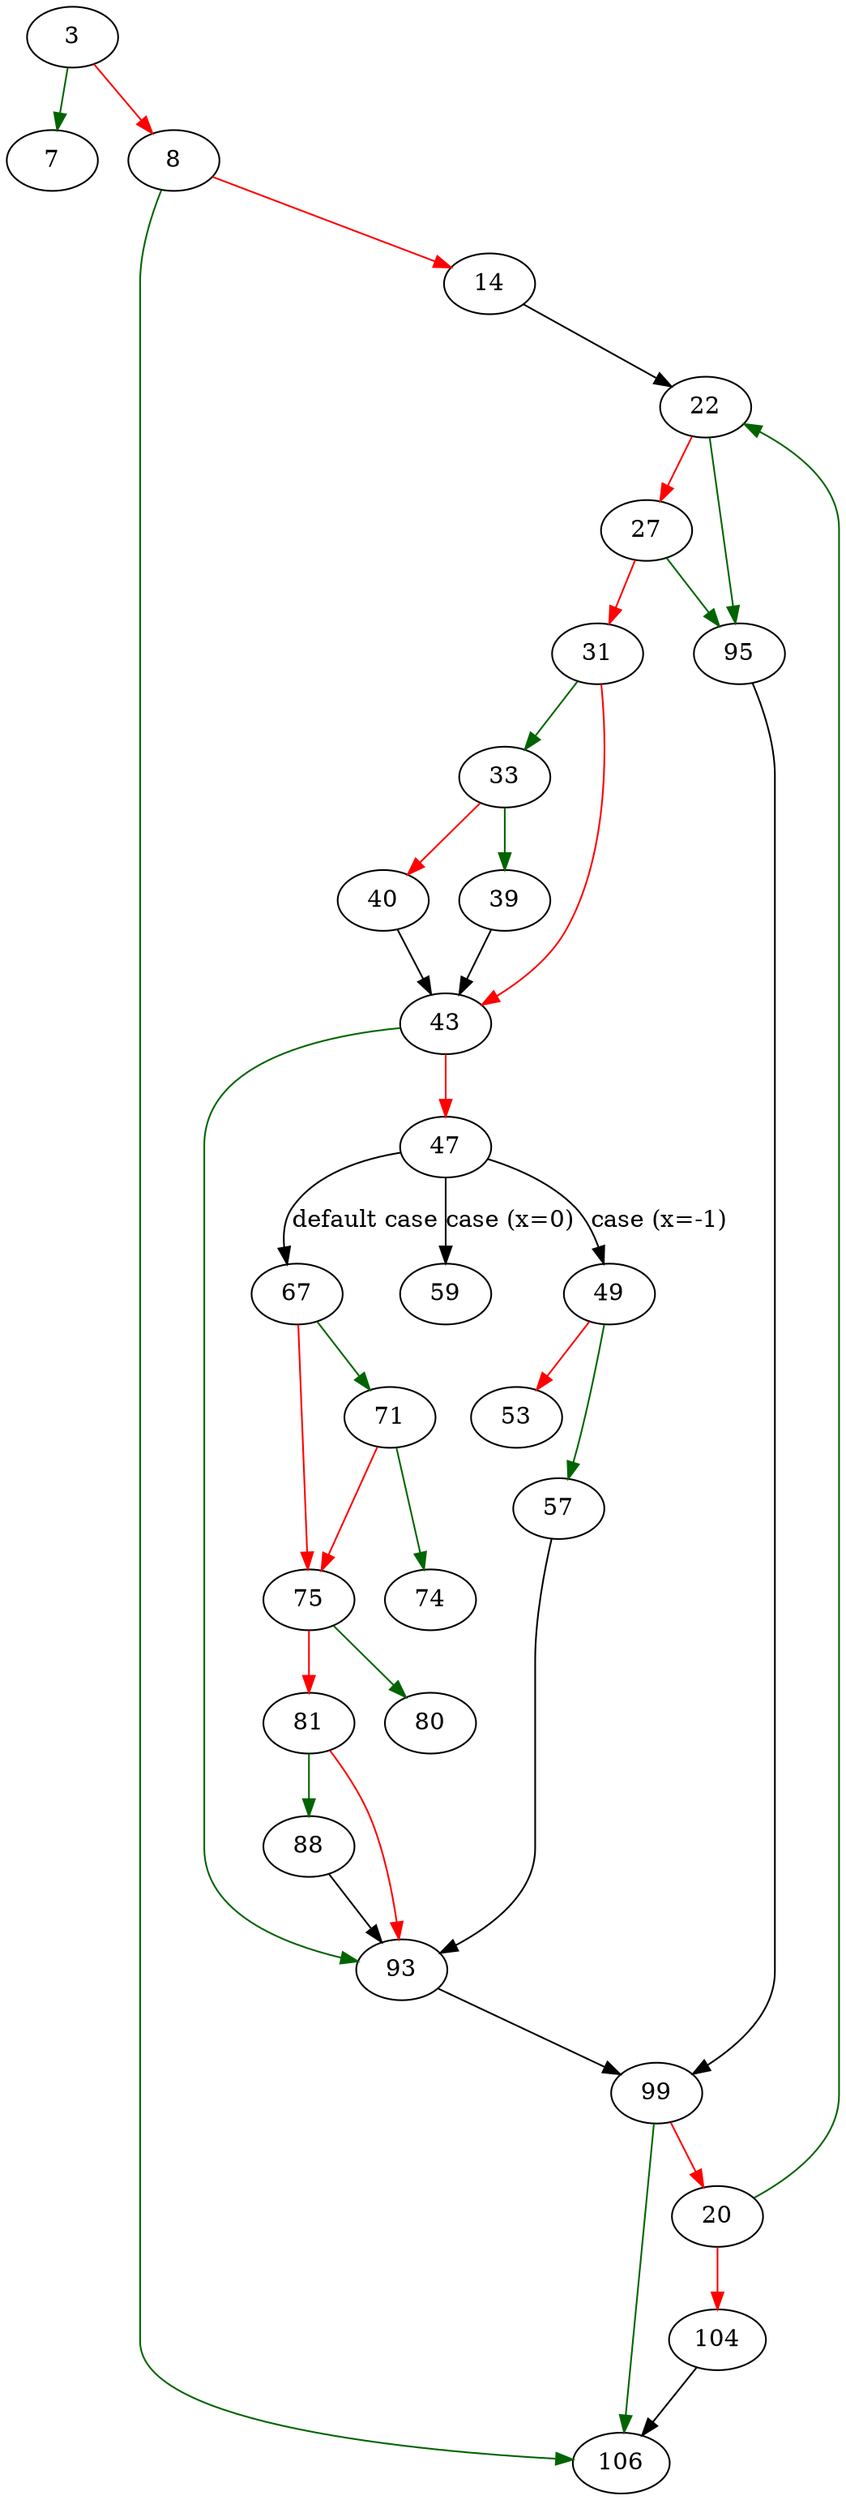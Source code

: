 strict digraph "open_input_files" {
	// Node definitions.
	3 [entry=true];
	7;
	8;
	106;
	14;
	22;
	20;
	104;
	95;
	27;
	31;
	33;
	43;
	39;
	40;
	93;
	47;
	49;
	59;
	67;
	57;
	53;
	71;
	75;
	74;
	80;
	81;
	88;
	99;

	// Edge definitions.
	3 -> 7 [
		color=darkgreen
		cond=true
	];
	3 -> 8 [
		color=red
		cond=false
	];
	8 -> 106 [
		color=darkgreen
		cond=true
	];
	8 -> 14 [
		color=red
		cond=false
	];
	14 -> 22;
	22 -> 95 [
		color=darkgreen
		cond=true
	];
	22 -> 27 [
		color=red
		cond=false
	];
	20 -> 22 [
		color=darkgreen
		cond=true
	];
	20 -> 104 [
		color=red
		cond=false
	];
	104 -> 106;
	95 -> 99;
	27 -> 95 [
		color=darkgreen
		cond=true
	];
	27 -> 31 [
		color=red
		cond=false
	];
	31 -> 33 [
		color=darkgreen
		cond=true
	];
	31 -> 43 [
		color=red
		cond=false
	];
	33 -> 39 [
		color=darkgreen
		cond=true
	];
	33 -> 40 [
		color=red
		cond=false
	];
	43 -> 93 [
		color=darkgreen
		cond=true
	];
	43 -> 47 [
		color=red
		cond=false
	];
	39 -> 43;
	40 -> 43;
	93 -> 99;
	47 -> 49 [
		cond="case (x=-1)"
		label="case (x=-1)"
	];
	47 -> 59 [
		cond="case (x=0)"
		label="case (x=0)"
	];
	47 -> 67 [
		cond="default case"
		label="default case"
	];
	49 -> 57 [
		color=darkgreen
		cond=true
	];
	49 -> 53 [
		color=red
		cond=false
	];
	67 -> 71 [
		color=darkgreen
		cond=true
	];
	67 -> 75 [
		color=red
		cond=false
	];
	57 -> 93;
	71 -> 75 [
		color=red
		cond=false
	];
	71 -> 74 [
		color=darkgreen
		cond=true
	];
	75 -> 80 [
		color=darkgreen
		cond=true
	];
	75 -> 81 [
		color=red
		cond=false
	];
	81 -> 93 [
		color=red
		cond=false
	];
	81 -> 88 [
		color=darkgreen
		cond=true
	];
	88 -> 93;
	99 -> 106 [
		color=darkgreen
		cond=true
	];
	99 -> 20 [
		color=red
		cond=false
	];
}